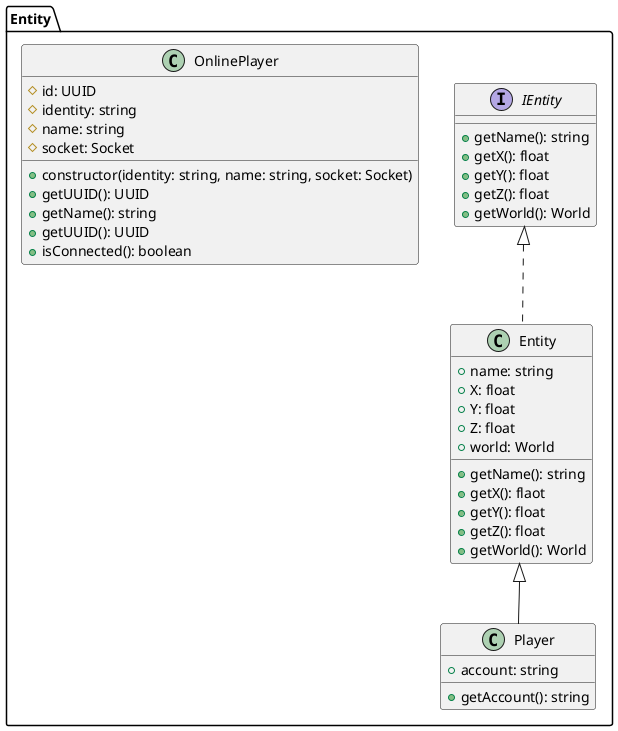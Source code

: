 @startuml Player

namespace Entity {
    interface IEntity {
        +getName(): string
        +getX(): float
        +getY(): float
        +getZ(): float
        +getWorld(): World
    }

    class Entity implements IEntity {
        +name: string
        +X: float
        +Y: float
        +Z: float
        +world: World
        +getName(): string
        +getX(): flaot
        +getY(): float
        +getZ(): float
        +getWorld(): World
    }

    class Player extends Entity {
        +account: string
        +getAccount(): string
    }

		class OnlinePlayer {
			#id: UUID
			#identity: string
			#name: string
			#socket: Socket
			+constructor(identity: string, name: string, socket: Socket)
			+getUUID(): UUID
			+getName(): string
			+getUUID(): UUID
			+isConnected(): boolean
		}
}

@enduml
